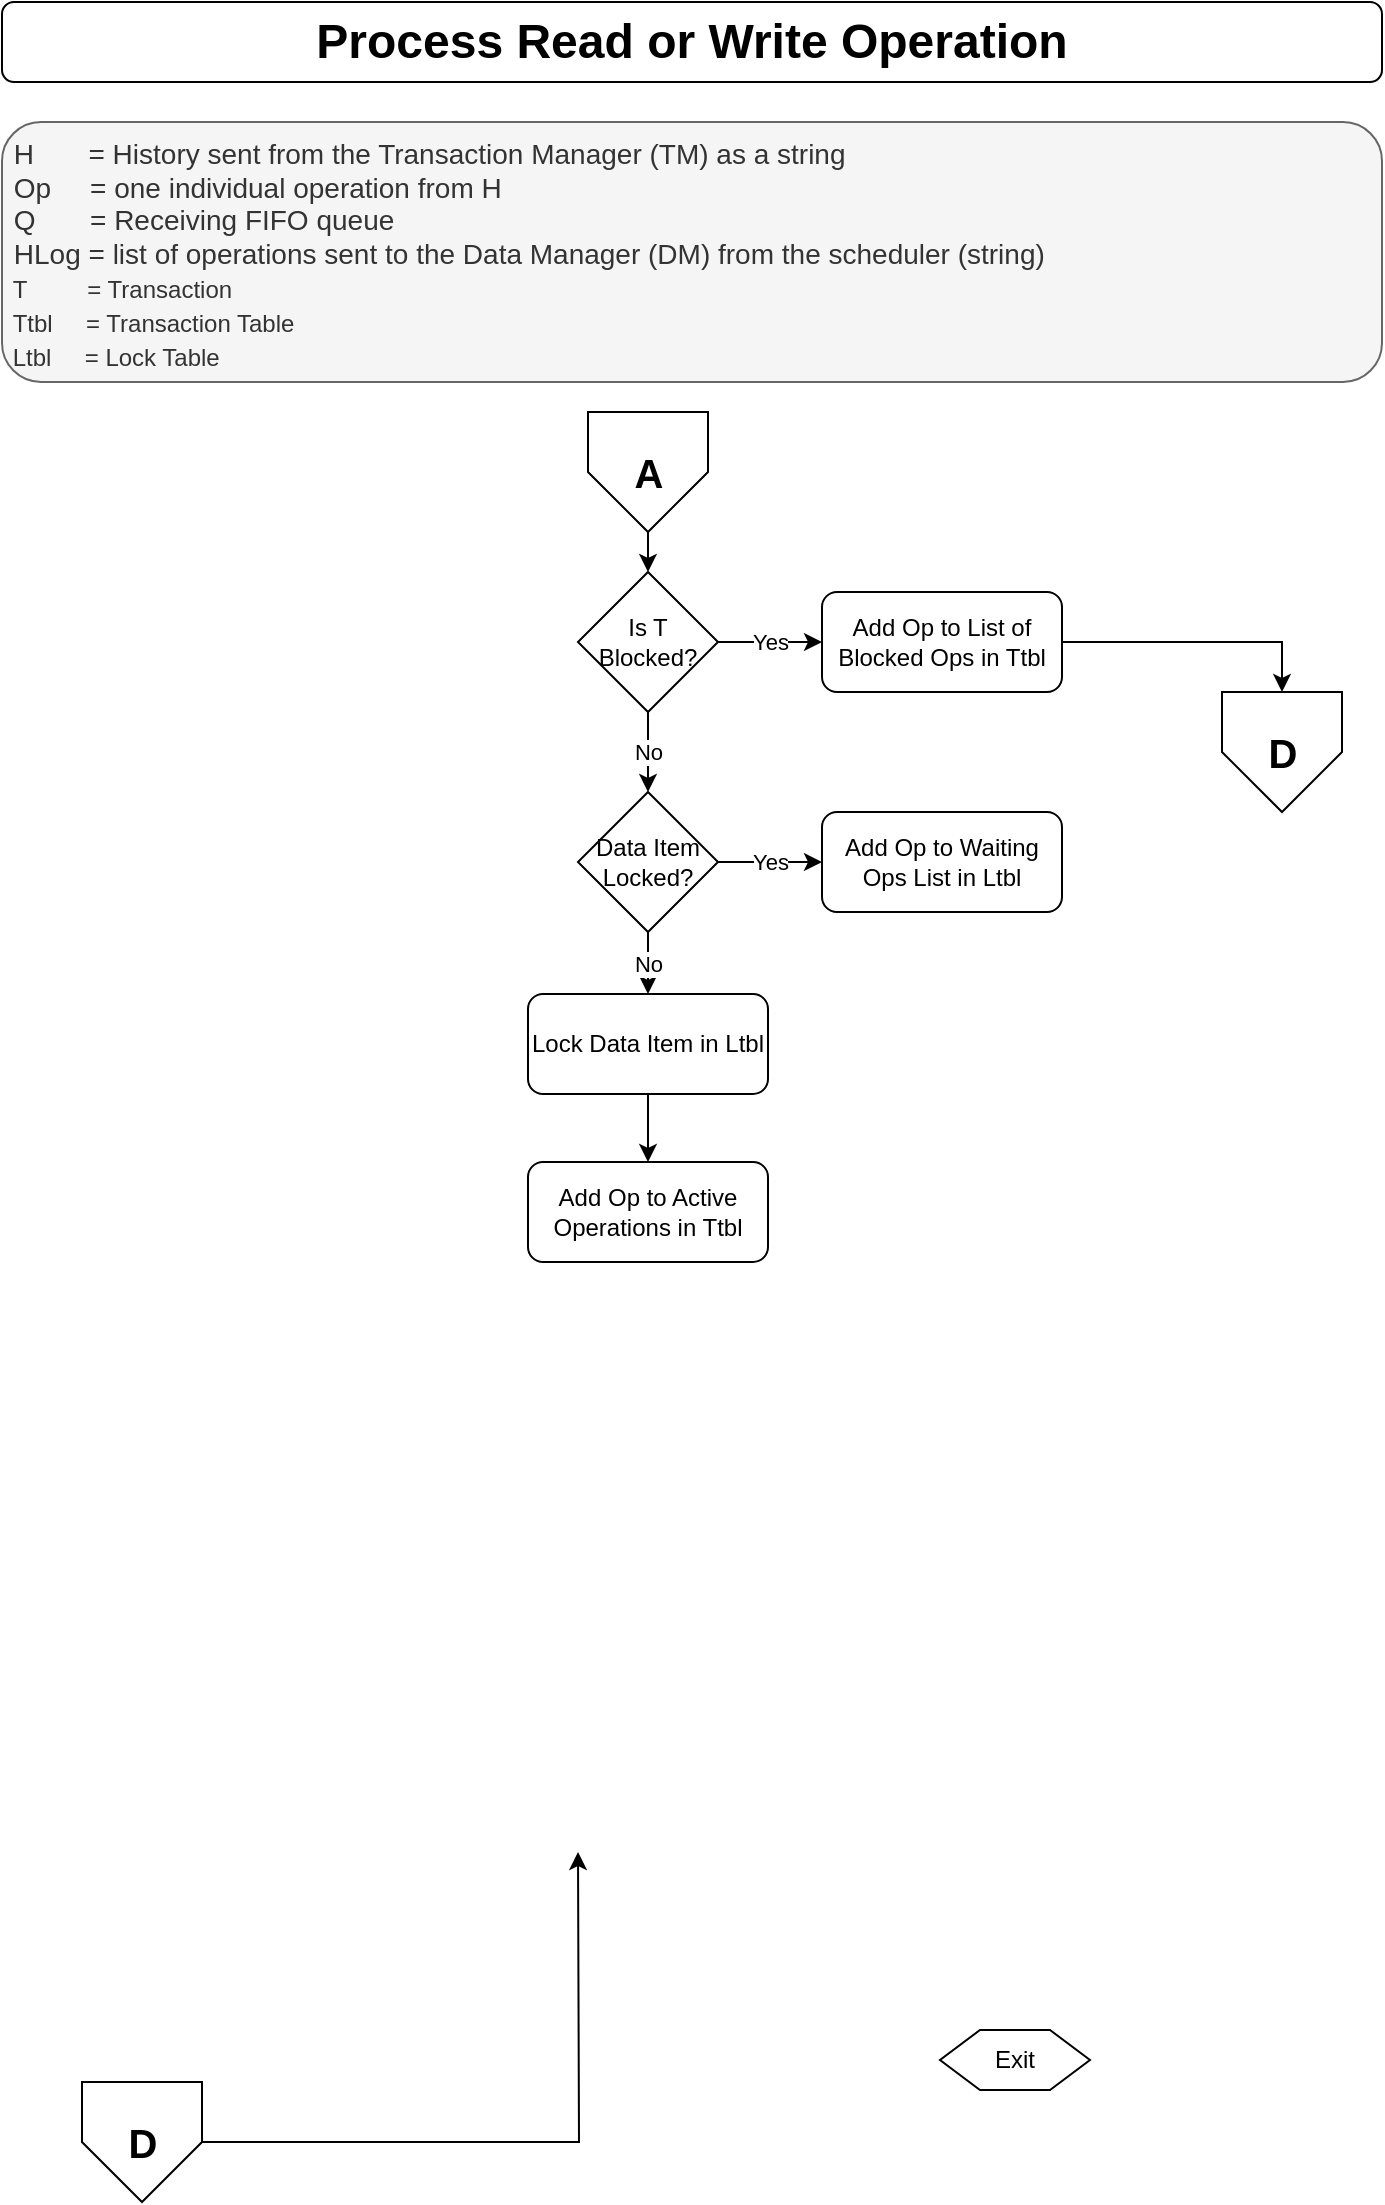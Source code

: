 <mxfile version="13.9.7" type="github">
  <diagram id="C5RBs43oDa-KdzZeNtuy" name="Page-1">
    <mxGraphModel dx="831" dy="515" grid="1" gridSize="10" guides="1" tooltips="1" connect="1" arrows="1" fold="1" page="1" pageScale="1" pageWidth="827" pageHeight="1169" math="0" shadow="0">
      <root>
        <mxCell id="WIyWlLk6GJQsqaUBKTNV-0" />
        <mxCell id="WIyWlLk6GJQsqaUBKTNV-1" parent="WIyWlLk6GJQsqaUBKTNV-0" />
        <mxCell id="MxyfuENbYduMKJOF5cX6-17" value="Process Read or Write Operation" style="rounded=1;whiteSpace=wrap;html=1;fontSize=24;glass=0;strokeWidth=1;shadow=0;fontStyle=1" parent="WIyWlLk6GJQsqaUBKTNV-1" vertex="1">
          <mxGeometry x="80" y="40" width="690" height="40" as="geometry" />
        </mxCell>
        <mxCell id="MxyfuENbYduMKJOF5cX6-45" value="&amp;nbsp;H&amp;nbsp; &amp;nbsp; &amp;nbsp; &amp;nbsp;= History sent from the Transaction Manager (TM) as a string&lt;br&gt;&amp;nbsp;Op&amp;nbsp; &amp;nbsp; &amp;nbsp;= one individual operation from H&lt;br&gt;&amp;nbsp;Q&amp;nbsp; &amp;nbsp; &amp;nbsp; &amp;nbsp;= Receiving FIFO queue&lt;br&gt;&amp;nbsp;HLog = list of operations sent to the Data Manager (DM) from the scheduler (string)&lt;br&gt;&lt;span style=&quot;text-align: center ; font-size: 12px&quot;&gt;&lt;font style=&quot;font-size: 12px&quot;&gt;&amp;nbsp;T&amp;nbsp; &amp;nbsp; &amp;nbsp; &amp;nbsp; &amp;nbsp;= Transaction&lt;br&gt;&amp;nbsp;Ttbl&amp;nbsp; &amp;nbsp; &amp;nbsp;= Transaction Table&lt;br&gt;&amp;nbsp;Ltbl&amp;nbsp; &amp;nbsp; &amp;nbsp;= Lock Table&lt;br&gt;&lt;/font&gt;&lt;/span&gt;" style="text;html=1;align=left;verticalAlign=middle;whiteSpace=wrap;rounded=1;fontSize=14;labelBorderColor=none;spacingTop=2;spacingLeft=0;spacingBottom=0;spacingRight=0;spacing=2;perimeterSpacing=0;strokeWidth=1;labelPadding=-1;fillColor=#f5f5f5;strokeColor=#666666;fontColor=#333333;" parent="WIyWlLk6GJQsqaUBKTNV-1" vertex="1">
          <mxGeometry x="80" y="100" width="690" height="130" as="geometry" />
        </mxCell>
        <mxCell id="jcFwn0k5lUS_TI383dsa-33" value="Exit" style="shape=hexagon;perimeter=hexagonPerimeter2;whiteSpace=wrap;html=1;fixedSize=1;align=center;container=0;" parent="WIyWlLk6GJQsqaUBKTNV-1" vertex="1">
          <mxGeometry x="549" y="1054" width="75" height="30" as="geometry" />
        </mxCell>
        <mxCell id="ZSIssIE1yZMaLI59TzmF-60" value="D" style="verticalLabelPosition=middle;verticalAlign=middle;html=1;shape=offPageConnector;rounded=0;size=0.5;labelPosition=center;align=center;fontSize=20;fontStyle=1" parent="WIyWlLk6GJQsqaUBKTNV-1" vertex="1">
          <mxGeometry x="120" y="1080" width="60" height="60" as="geometry" />
        </mxCell>
        <mxCell id="ZSIssIE1yZMaLI59TzmF-61" style="edgeStyle=orthogonalEdgeStyle;rounded=0;orthogonalLoop=1;jettySize=auto;html=1;exitX=1;exitY=0.5;exitDx=0;exitDy=0;entryX=0;entryY=0.5;entryDx=0;entryDy=0;" parent="WIyWlLk6GJQsqaUBKTNV-1" source="ZSIssIE1yZMaLI59TzmF-60" edge="1">
          <mxGeometry x="310" y="260" as="geometry">
            <mxPoint x="413" y="410" as="sourcePoint" />
            <mxPoint x="368" y="965" as="targetPoint" />
            <Array as="points" />
          </mxGeometry>
        </mxCell>
        <mxCell id="b_4wLnTa9Ot5EjCLIlPe-1" value="A" style="verticalLabelPosition=middle;verticalAlign=middle;html=1;shape=offPageConnector;rounded=0;size=0.5;labelPosition=center;align=center;fontSize=20;fontStyle=1" parent="WIyWlLk6GJQsqaUBKTNV-1" vertex="1">
          <mxGeometry x="373" y="245" width="60" height="60" as="geometry" />
        </mxCell>
        <mxCell id="P3ikQWSBlR8Jcj2DVICu-0" value="Is T Blocked?" style="rhombus;whiteSpace=wrap;html=1;container=0;" vertex="1" parent="WIyWlLk6GJQsqaUBKTNV-1">
          <mxGeometry x="368" y="325" width="70" height="70" as="geometry" />
        </mxCell>
        <mxCell id="P3ikQWSBlR8Jcj2DVICu-1" style="edgeStyle=orthogonalEdgeStyle;rounded=0;orthogonalLoop=1;jettySize=auto;html=1;entryX=0.5;entryY=0;entryDx=0;entryDy=0;exitX=0.5;exitY=1;exitDx=0;exitDy=0;" edge="1" parent="WIyWlLk6GJQsqaUBKTNV-1" source="b_4wLnTa9Ot5EjCLIlPe-1" target="P3ikQWSBlR8Jcj2DVICu-0">
          <mxGeometry x="310" y="285" as="geometry">
            <mxPoint x="403" y="305" as="sourcePoint" />
            <mxPoint x="403" y="435" as="targetPoint" />
            <Array as="points" />
          </mxGeometry>
        </mxCell>
        <mxCell id="P3ikQWSBlR8Jcj2DVICu-2" value="Add Op to List of Blocked Ops in Ttbl" style="rounded=1;whiteSpace=wrap;html=1;fontSize=12;glass=0;strokeWidth=1;shadow=0;container=0;" vertex="1" parent="WIyWlLk6GJQsqaUBKTNV-1">
          <mxGeometry x="490" y="335" width="120" height="50" as="geometry" />
        </mxCell>
        <mxCell id="P3ikQWSBlR8Jcj2DVICu-3" value="D" style="verticalLabelPosition=middle;verticalAlign=middle;html=1;shape=offPageConnector;rounded=0;size=0.5;labelPosition=center;align=center;fontSize=20;fontStyle=1" vertex="1" parent="WIyWlLk6GJQsqaUBKTNV-1">
          <mxGeometry x="690" y="385" width="60" height="60" as="geometry" />
        </mxCell>
        <mxCell id="P3ikQWSBlR8Jcj2DVICu-4" value="" style="endArrow=classic;html=1;exitX=1;exitY=0.5;exitDx=0;exitDy=0;entryX=0;entryY=0.5;entryDx=0;entryDy=0;edgeStyle=orthogonalEdgeStyle;" edge="1" parent="WIyWlLk6GJQsqaUBKTNV-1" source="P3ikQWSBlR8Jcj2DVICu-0" target="P3ikQWSBlR8Jcj2DVICu-2">
          <mxGeometry x="310" y="285" as="geometry">
            <mxPoint x="413" y="515" as="sourcePoint" />
            <mxPoint x="413" y="555" as="targetPoint" />
            <Array as="points" />
          </mxGeometry>
        </mxCell>
        <mxCell id="P3ikQWSBlR8Jcj2DVICu-5" value="Yes" style="edgeLabel;resizable=0;html=1;align=center;verticalAlign=middle;container=0;" connectable="0" vertex="1" parent="P3ikQWSBlR8Jcj2DVICu-4">
          <mxGeometry relative="1" as="geometry" />
        </mxCell>
        <mxCell id="P3ikQWSBlR8Jcj2DVICu-6" value="" style="endArrow=classic;html=1;exitX=0.5;exitY=1;exitDx=0;exitDy=0;edgeStyle=orthogonalEdgeStyle;entryX=0.5;entryY=0;entryDx=0;entryDy=0;" edge="1" parent="WIyWlLk6GJQsqaUBKTNV-1" source="P3ikQWSBlR8Jcj2DVICu-0" target="P3ikQWSBlR8Jcj2DVICu-10">
          <mxGeometry x="310" y="285" as="geometry">
            <mxPoint x="378" y="480" as="sourcePoint" />
            <mxPoint x="250" y="415" as="targetPoint" />
            <Array as="points">
              <mxPoint x="403" y="435" />
            </Array>
          </mxGeometry>
        </mxCell>
        <mxCell id="P3ikQWSBlR8Jcj2DVICu-7" value="No" style="edgeLabel;resizable=0;html=1;align=center;verticalAlign=middle;container=0;" connectable="0" vertex="1" parent="P3ikQWSBlR8Jcj2DVICu-6">
          <mxGeometry relative="1" as="geometry" />
        </mxCell>
        <mxCell id="P3ikQWSBlR8Jcj2DVICu-8" style="edgeStyle=orthogonalEdgeStyle;rounded=0;orthogonalLoop=1;jettySize=auto;html=1;entryX=0.5;entryY=0;entryDx=0;entryDy=0;exitX=1;exitY=0.5;exitDx=0;exitDy=0;" edge="1" parent="WIyWlLk6GJQsqaUBKTNV-1" source="P3ikQWSBlR8Jcj2DVICu-2" target="P3ikQWSBlR8Jcj2DVICu-3">
          <mxGeometry x="320" y="295" as="geometry">
            <mxPoint x="413" y="315" as="sourcePoint" />
            <mxPoint x="413" y="335" as="targetPoint" />
            <Array as="points" />
          </mxGeometry>
        </mxCell>
        <mxCell id="P3ikQWSBlR8Jcj2DVICu-9" value="Add Op to Waiting Ops List in Ltbl" style="rounded=1;whiteSpace=wrap;html=1;fontSize=12;glass=0;strokeWidth=1;shadow=0;container=0;" vertex="1" parent="WIyWlLk6GJQsqaUBKTNV-1">
          <mxGeometry x="490" y="445" width="120" height="50" as="geometry" />
        </mxCell>
        <mxCell id="P3ikQWSBlR8Jcj2DVICu-10" value="Data Item Locked?" style="rhombus;whiteSpace=wrap;html=1;container=0;" vertex="1" parent="WIyWlLk6GJQsqaUBKTNV-1">
          <mxGeometry x="368" y="435" width="70" height="70" as="geometry" />
        </mxCell>
        <mxCell id="P3ikQWSBlR8Jcj2DVICu-11" value="" style="endArrow=classic;html=1;exitX=1;exitY=0.5;exitDx=0;exitDy=0;entryX=0;entryY=0.5;entryDx=0;entryDy=0;edgeStyle=orthogonalEdgeStyle;" edge="1" parent="WIyWlLk6GJQsqaUBKTNV-1" source="P3ikQWSBlR8Jcj2DVICu-10" target="P3ikQWSBlR8Jcj2DVICu-9">
          <mxGeometry x="320" y="295" as="geometry">
            <mxPoint x="448" y="370" as="sourcePoint" />
            <mxPoint x="500" y="370" as="targetPoint" />
            <Array as="points" />
          </mxGeometry>
        </mxCell>
        <mxCell id="P3ikQWSBlR8Jcj2DVICu-12" value="Yes" style="edgeLabel;resizable=0;html=1;align=center;verticalAlign=middle;container=0;" connectable="0" vertex="1" parent="P3ikQWSBlR8Jcj2DVICu-11">
          <mxGeometry relative="1" as="geometry" />
        </mxCell>
        <mxCell id="P3ikQWSBlR8Jcj2DVICu-13" value="Lock Data Item in Ltbl" style="rounded=1;whiteSpace=wrap;html=1;fontSize=12;glass=0;strokeWidth=1;shadow=0;container=0;" vertex="1" parent="WIyWlLk6GJQsqaUBKTNV-1">
          <mxGeometry x="343" y="536" width="120" height="50" as="geometry" />
        </mxCell>
        <mxCell id="P3ikQWSBlR8Jcj2DVICu-14" value="" style="endArrow=classic;html=1;edgeStyle=orthogonalEdgeStyle;entryX=0.5;entryY=0;entryDx=0;entryDy=0;exitX=0.5;exitY=1;exitDx=0;exitDy=0;" edge="1" parent="WIyWlLk6GJQsqaUBKTNV-1" source="P3ikQWSBlR8Jcj2DVICu-10" target="P3ikQWSBlR8Jcj2DVICu-13">
          <mxGeometry x="320" y="295" as="geometry">
            <mxPoint x="460" y="510" as="sourcePoint" />
            <mxPoint x="413" y="445" as="targetPoint" />
            <Array as="points" />
          </mxGeometry>
        </mxCell>
        <mxCell id="P3ikQWSBlR8Jcj2DVICu-15" value="No" style="edgeLabel;resizable=0;html=1;align=center;verticalAlign=middle;container=0;" connectable="0" vertex="1" parent="P3ikQWSBlR8Jcj2DVICu-14">
          <mxGeometry relative="1" as="geometry" />
        </mxCell>
        <mxCell id="P3ikQWSBlR8Jcj2DVICu-16" value="Add Op to Active Operations in Ttbl" style="rounded=1;whiteSpace=wrap;html=1;fontSize=12;glass=0;strokeWidth=1;shadow=0;container=0;" vertex="1" parent="WIyWlLk6GJQsqaUBKTNV-1">
          <mxGeometry x="343" y="620" width="120" height="50" as="geometry" />
        </mxCell>
        <mxCell id="P3ikQWSBlR8Jcj2DVICu-17" style="edgeStyle=orthogonalEdgeStyle;rounded=0;orthogonalLoop=1;jettySize=auto;html=1;entryX=0.5;entryY=0;entryDx=0;entryDy=0;exitX=0.5;exitY=1;exitDx=0;exitDy=0;" edge="1" parent="WIyWlLk6GJQsqaUBKTNV-1" source="P3ikQWSBlR8Jcj2DVICu-13" target="P3ikQWSBlR8Jcj2DVICu-16">
          <mxGeometry x="320" y="295" as="geometry">
            <mxPoint x="550" y="610" as="sourcePoint" />
            <mxPoint x="413" y="335" as="targetPoint" />
            <Array as="points" />
          </mxGeometry>
        </mxCell>
      </root>
    </mxGraphModel>
  </diagram>
</mxfile>

